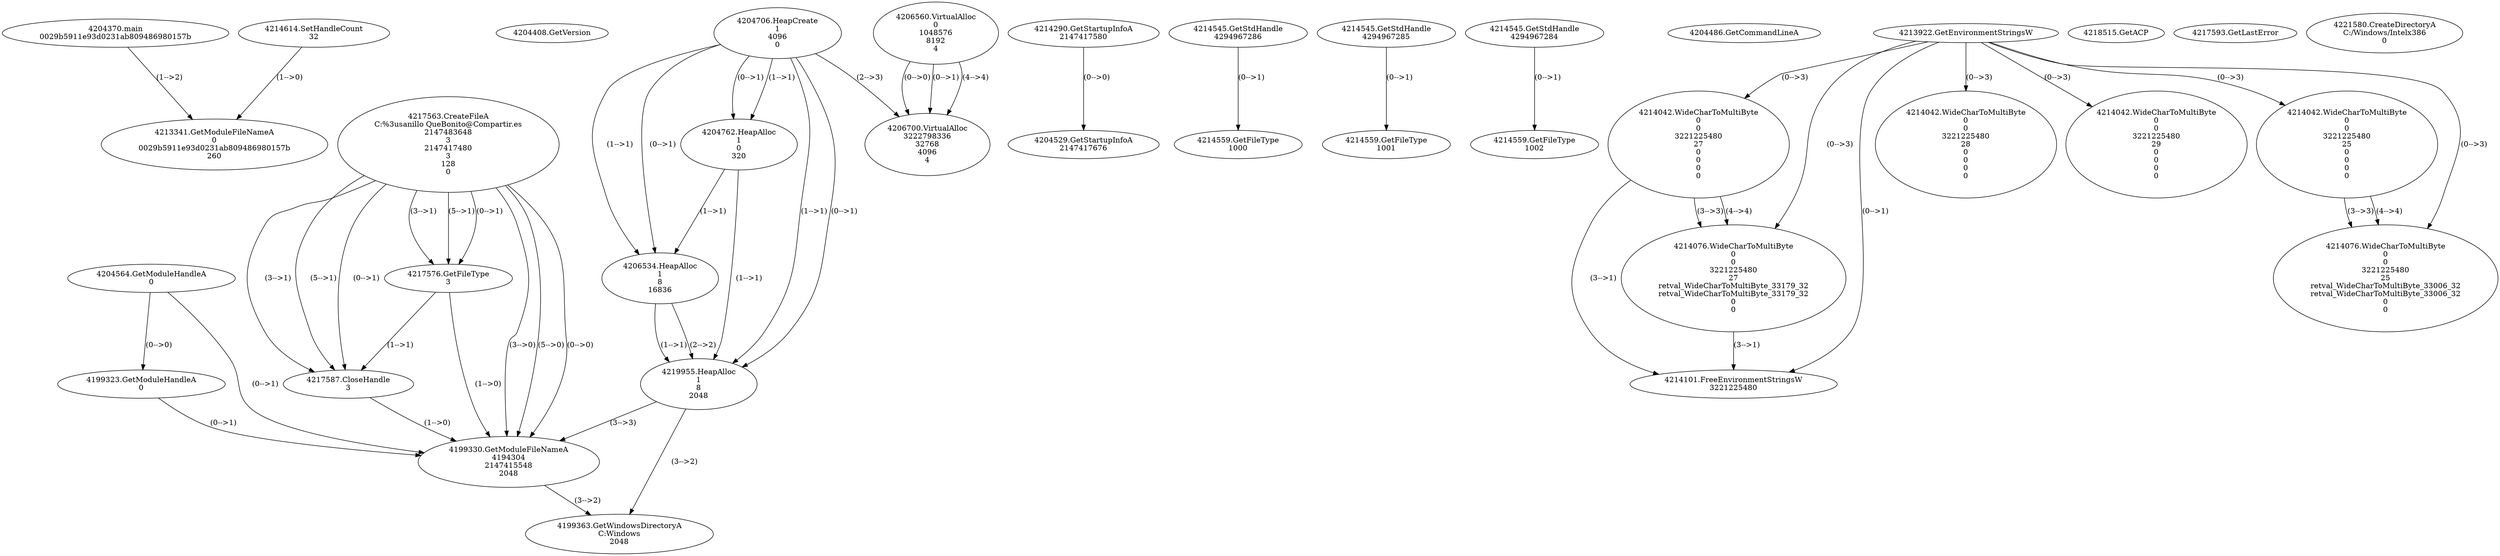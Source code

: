 // Global SCDG with merge call
digraph {
	0 [label="4204370.main
0029b5911e93d0231ab809486980157b"]
	1 [label="4204408.GetVersion
"]
	2 [label="4204706.HeapCreate
1
4096
0"]
	3 [label="4204762.HeapAlloc
1
0
320"]
	2 -> 3 [label="(1-->1)"]
	2 -> 3 [label="(0-->1)"]
	4 [label="4206534.HeapAlloc
1
8
16836"]
	2 -> 4 [label="(1-->1)"]
	2 -> 4 [label="(0-->1)"]
	3 -> 4 [label="(1-->1)"]
	5 [label="4206560.VirtualAlloc
0
1048576
8192
4"]
	6 [label="4206700.VirtualAlloc
3222798336
32768
4096
4"]
	5 -> 6 [label="(0-->1)"]
	2 -> 6 [label="(2-->3)"]
	5 -> 6 [label="(4-->4)"]
	5 -> 6 [label="(0-->0)"]
	7 [label="4214290.GetStartupInfoA
2147417580"]
	8 [label="4214545.GetStdHandle
4294967286"]
	9 [label="4214559.GetFileType
1000"]
	8 -> 9 [label="(0-->1)"]
	10 [label="4214545.GetStdHandle
4294967285"]
	11 [label="4214559.GetFileType
1001"]
	10 -> 11 [label="(0-->1)"]
	12 [label="4214545.GetStdHandle
4294967284"]
	13 [label="4214559.GetFileType
1002"]
	12 -> 13 [label="(0-->1)"]
	14 [label="4214614.SetHandleCount
32"]
	15 [label="4204486.GetCommandLineA
"]
	16 [label="4213922.GetEnvironmentStringsW
"]
	17 [label="4214042.WideCharToMultiByte
0
0
3221225480
27
0
0
0
0"]
	16 -> 17 [label="(0-->3)"]
	18 [label="4214076.WideCharToMultiByte
0
0
3221225480
27
retval_WideCharToMultiByte_33179_32
retval_WideCharToMultiByte_33179_32
0
0"]
	16 -> 18 [label="(0-->3)"]
	17 -> 18 [label="(3-->3)"]
	17 -> 18 [label="(4-->4)"]
	19 [label="4214101.FreeEnvironmentStringsW
3221225480"]
	16 -> 19 [label="(0-->1)"]
	17 -> 19 [label="(3-->1)"]
	18 -> 19 [label="(3-->1)"]
	20 [label="4218515.GetACP
"]
	21 [label="4213341.GetModuleFileNameA
0
0029b5911e93d0231ab809486980157b
260"]
	0 -> 21 [label="(1-->2)"]
	14 -> 21 [label="(1-->0)"]
	22 [label="4214042.WideCharToMultiByte
0
0
3221225480
28
0
0
0
0"]
	16 -> 22 [label="(0-->3)"]
	23 [label="4214042.WideCharToMultiByte
0
0
3221225480
29
0
0
0
0"]
	16 -> 23 [label="(0-->3)"]
	24 [label="4219955.HeapAlloc
1
8
2048"]
	2 -> 24 [label="(1-->1)"]
	2 -> 24 [label="(0-->1)"]
	3 -> 24 [label="(1-->1)"]
	4 -> 24 [label="(1-->1)"]
	4 -> 24 [label="(2-->2)"]
	25 [label="4204529.GetStartupInfoA
2147417676"]
	7 -> 25 [label="(0-->0)"]
	26 [label="4204564.GetModuleHandleA
0"]
	27 [label="4217563.CreateFileA
C:\Gusanillo QueBonito@Compartir.es
2147483648
3
2147417480
3
128
0"]
	28 [label="4217576.GetFileType
3"]
	27 -> 28 [label="(3-->1)"]
	27 -> 28 [label="(5-->1)"]
	27 -> 28 [label="(0-->1)"]
	29 [label="4217587.CloseHandle
3"]
	27 -> 29 [label="(3-->1)"]
	27 -> 29 [label="(5-->1)"]
	27 -> 29 [label="(0-->1)"]
	28 -> 29 [label="(1-->1)"]
	30 [label="4217593.GetLastError
"]
	31 [label="4199323.GetModuleHandleA
0"]
	26 -> 31 [label="(0-->0)"]
	32 [label="4199330.GetModuleFileNameA
4194304
2147415548
2048"]
	26 -> 32 [label="(0-->1)"]
	31 -> 32 [label="(0-->1)"]
	24 -> 32 [label="(3-->3)"]
	27 -> 32 [label="(3-->0)"]
	27 -> 32 [label="(5-->0)"]
	27 -> 32 [label="(0-->0)"]
	28 -> 32 [label="(1-->0)"]
	29 -> 32 [label="(1-->0)"]
	33 [label="4199363.GetWindowsDirectoryA
C:\Windows
2048"]
	24 -> 33 [label="(3-->2)"]
	32 -> 33 [label="(3-->2)"]
	34 [label="4221580.CreateDirectoryA
C:/Windows/Intelx386
0"]
	35 [label="4214042.WideCharToMultiByte
0
0
3221225480
25
0
0
0
0"]
	16 -> 35 [label="(0-->3)"]
	36 [label="4214076.WideCharToMultiByte
0
0
3221225480
25
retval_WideCharToMultiByte_33006_32
retval_WideCharToMultiByte_33006_32
0
0"]
	16 -> 36 [label="(0-->3)"]
	35 -> 36 [label="(3-->3)"]
	35 -> 36 [label="(4-->4)"]
}
